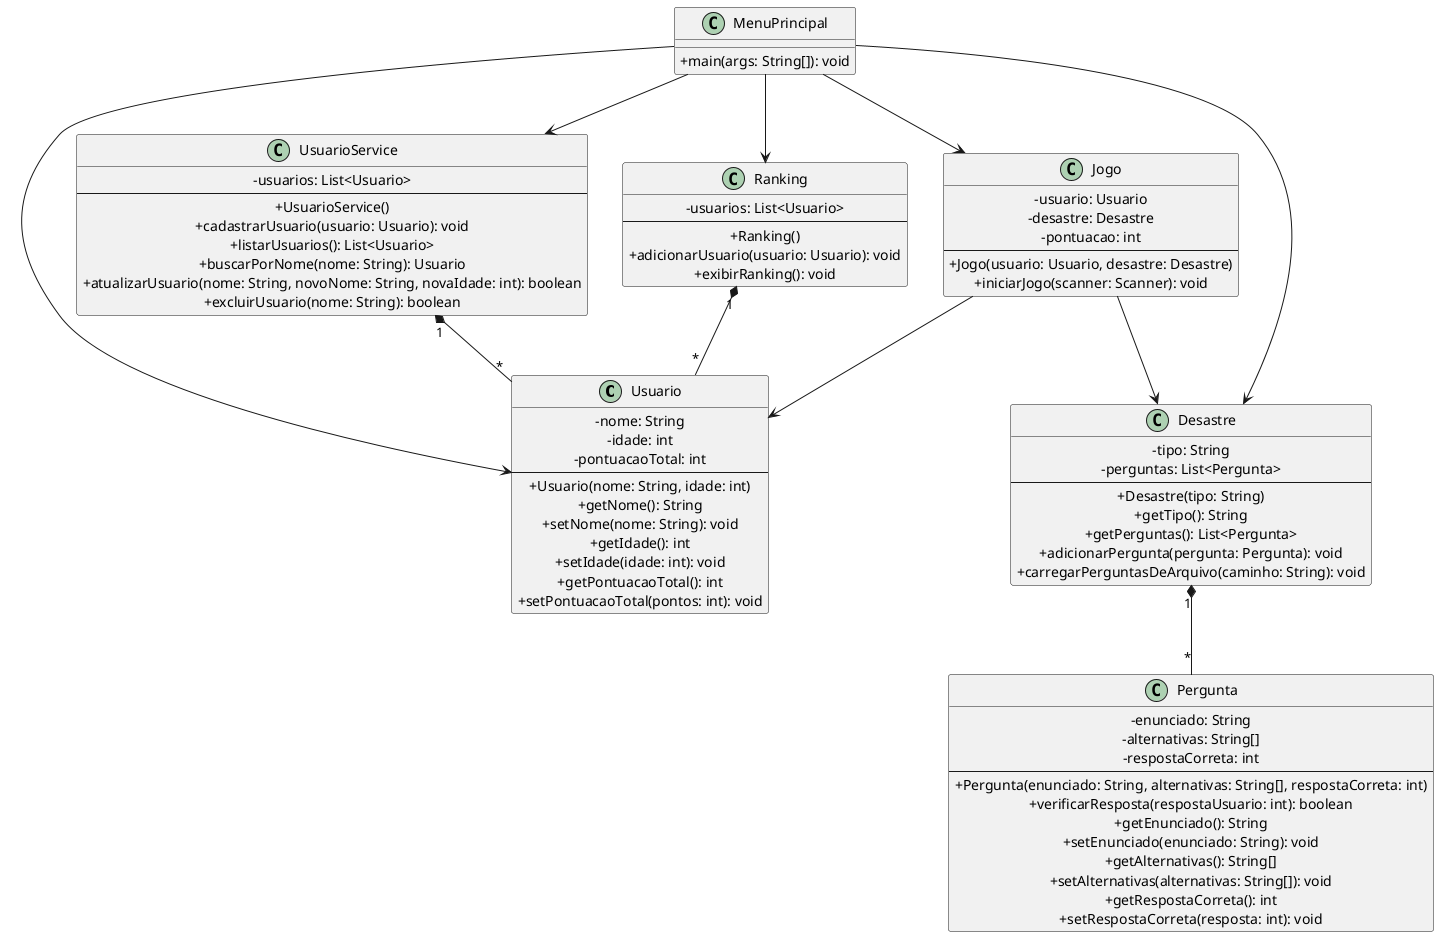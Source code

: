 @startuml
skinparam classAttributeIconSize 0
skinparam defaultTextAlignment center

class Usuario {
  - nome: String
  - idade: int
  - pontuacaoTotal: int
  --
  +Usuario(nome: String, idade: int)
  +getNome(): String
  +setNome(nome: String): void
  +getIdade(): int
  +setIdade(idade: int): void
  +getPontuacaoTotal(): int
  +setPontuacaoTotal(pontos: int): void
}

class UsuarioService {
  - usuarios: List<Usuario>
  --
  +UsuarioService()
  +cadastrarUsuario(usuario: Usuario): void
  +listarUsuarios(): List<Usuario>
  +buscarPorNome(nome: String): Usuario
  +atualizarUsuario(nome: String, novoNome: String, novaIdade: int): boolean
  +excluirUsuario(nome: String): boolean
}

class Ranking {
  - usuarios: List<Usuario>
  --
  +Ranking()
  +adicionarUsuario(usuario: Usuario): void
  +exibirRanking(): void
}

class Pergunta {
  - enunciado: String
  - alternativas: String[]
  - respostaCorreta: int
  --
  +Pergunta(enunciado: String, alternativas: String[], respostaCorreta: int)
  +verificarResposta(respostaUsuario: int): boolean
  +getEnunciado(): String
  +setEnunciado(enunciado: String): void
  +getAlternativas(): String[]
  +setAlternativas(alternativas: String[]): void
  +getRespostaCorreta(): int
  +setRespostaCorreta(resposta: int): void
}

class Desastre {
  - tipo: String
  - perguntas: List<Pergunta>
  --
  +Desastre(tipo: String)
  +getTipo(): String
  +getPerguntas(): List<Pergunta>
  +adicionarPergunta(pergunta: Pergunta): void
  +carregarPerguntasDeArquivo(caminho: String): void
}

class Jogo {
  - usuario: Usuario
  - desastre: Desastre
  - pontuacao: int
  --
  +Jogo(usuario: Usuario, desastre: Desastre)
  +iniciarJogo(scanner: Scanner): void
}

class MenuPrincipal {
  +main(args: String[]): void
}

' Relacionamentos
Desastre "1" *-- "*" Pergunta
Ranking "1" *-- "*" Usuario
UsuarioService "1" *-- "*" Usuario
Jogo --> Usuario
Jogo --> Desastre
MenuPrincipal --> Usuario
MenuPrincipal --> Desastre
MenuPrincipal --> Jogo
MenuPrincipal --> Ranking
MenuPrincipal --> UsuarioService
@enduml